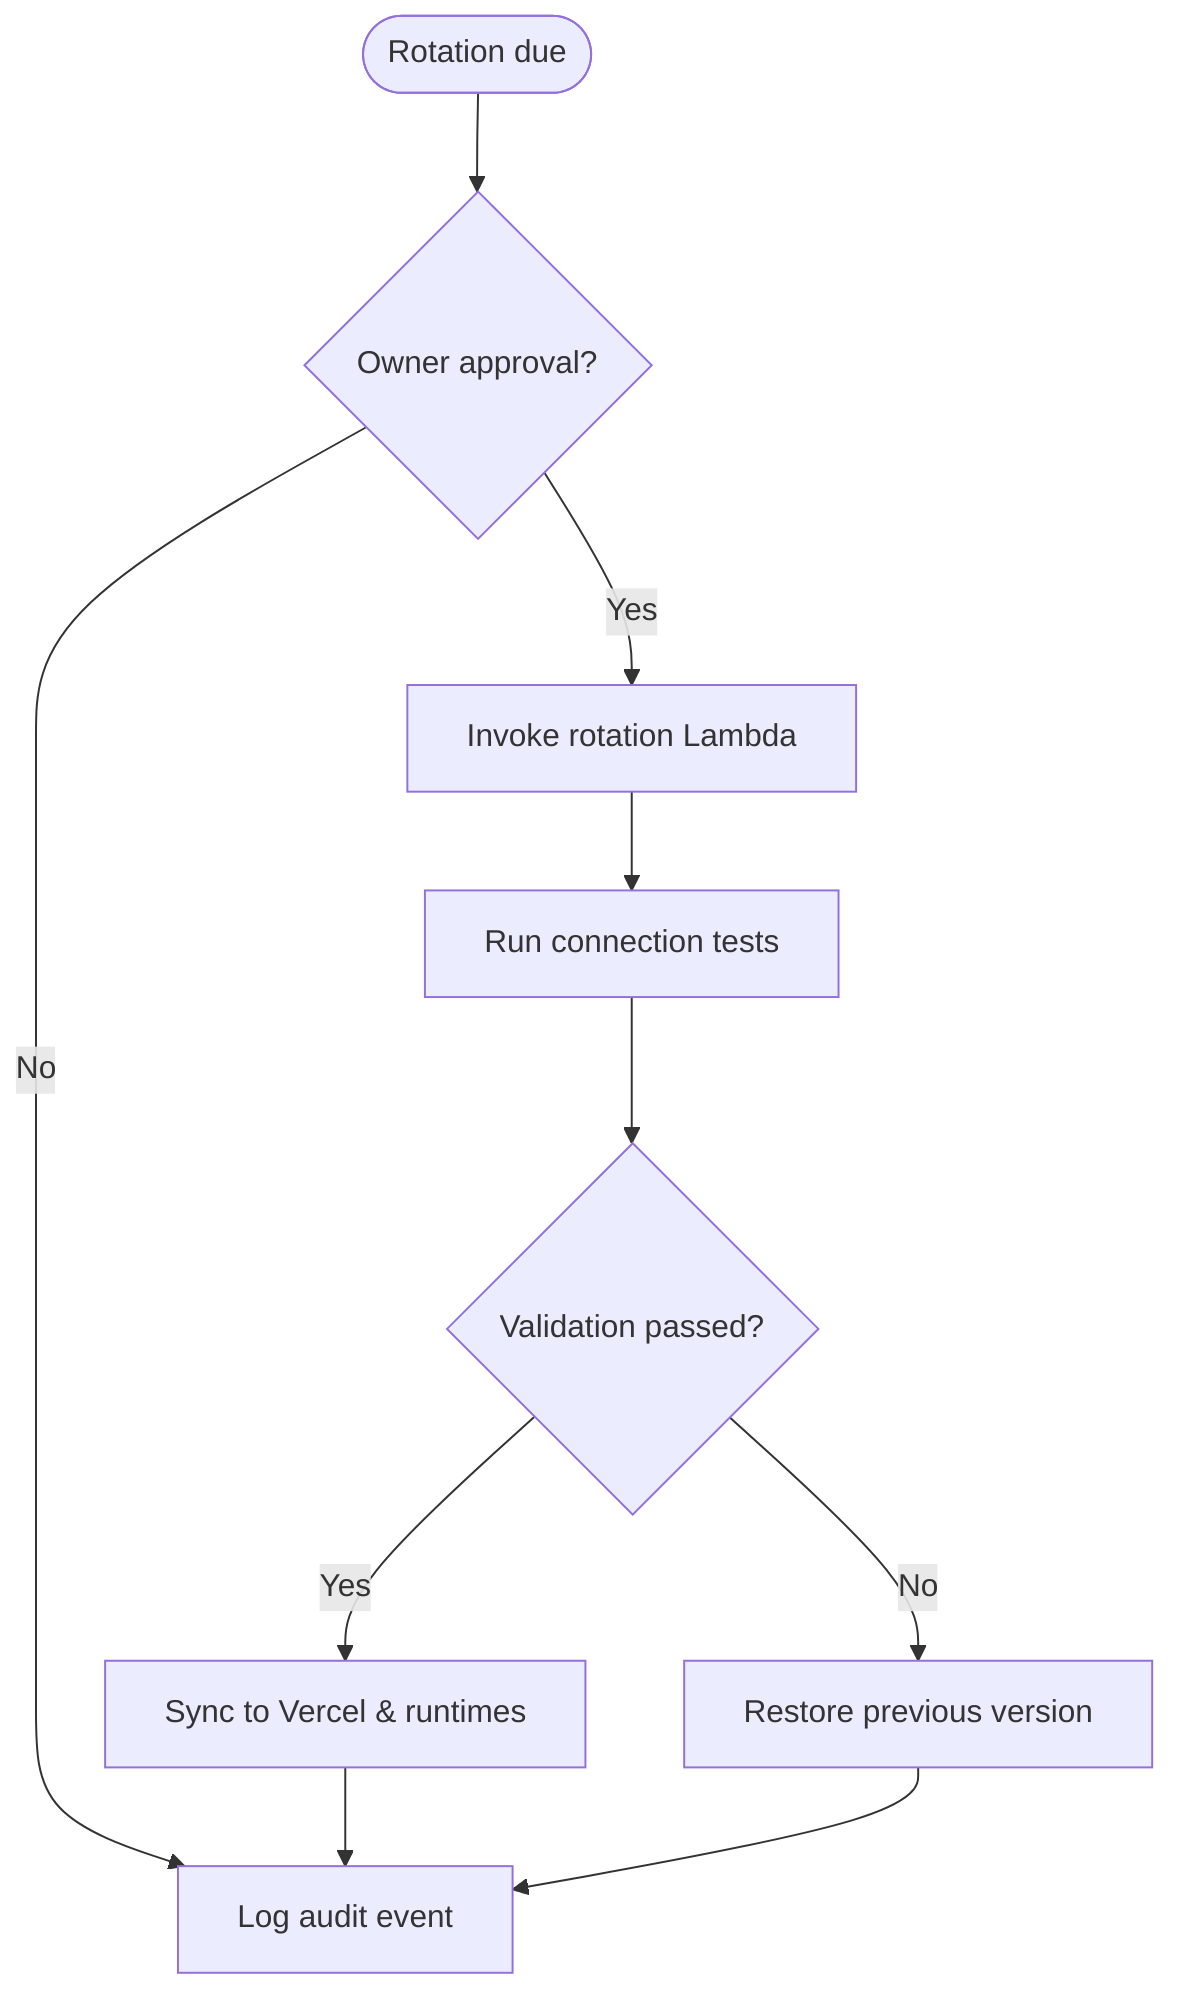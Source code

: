 flowchart TD
    detect([Rotation due])
    approve{Owner approval?}
    rotate[Invoke rotation Lambda]
    validate[Run connection tests]
    distribute[Sync to Vercel & runtimes]
    audit[Log audit event]
    rollback{Validation passed?}
    revert[Restore previous version]
    detect --> approve
    approve -->|Yes| rotate --> validate --> rollback
    approve -->|No| audit
    rollback -->|Yes| distribute --> audit
    rollback -->|No| revert --> audit